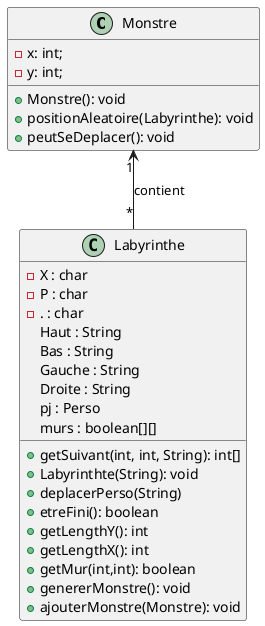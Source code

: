@startuml
'https://plantuml.com/class-diagram

class Monstre{

    - x: int;
    - y: int;

    + Monstre(): void
    + positionAleatoire(Labyrinthe): void
    + peutSeDeplacer(): void

}

class Labyrinthe{

    - X : char
    - P : char
    - . : char
    Haut : String
    Bas : String
    Gauche : String
    Droite : String
    pj : Perso
    murs : boolean[][]

    + getSuivant(int, int, String): int[]
    + Labyrinthte(String): void
    + deplacerPerso(String)
    + etreFini(): boolean
    + getLengthY(): int
    + getLengthX(): int
    + getMur(int,int): boolean
    + genererMonstre(): void
    + ajouterMonstre(Monstre): void

}

Monstre "1" <-- "*" Labyrinthe : contient





@enduml